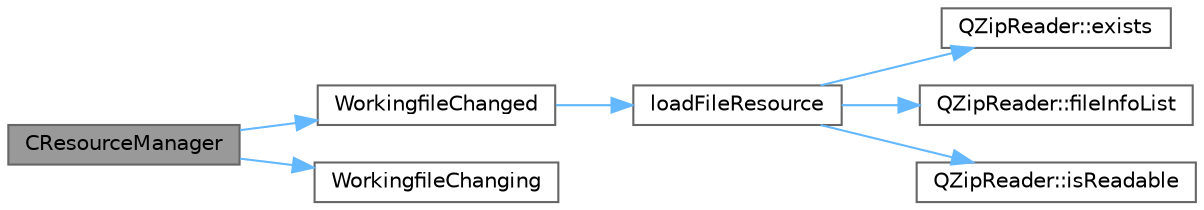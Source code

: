 digraph "CResourceManager"
{
 // LATEX_PDF_SIZE
  bgcolor="transparent";
  edge [fontname=Helvetica,fontsize=10,labelfontname=Helvetica,labelfontsize=10];
  node [fontname=Helvetica,fontsize=10,shape=box,height=0.2,width=0.4];
  rankdir="LR";
  Node1 [id="Node000001",label="CResourceManager",height=0.2,width=0.4,color="gray40", fillcolor="grey60", style="filled", fontcolor="black",tooltip="构造函数"];
  Node1 -> Node2 [id="edge1_Node000001_Node000002",color="steelblue1",style="solid",tooltip=" "];
  Node2 [id="Node000002",label="WorkingfileChanged",height=0.2,width=0.4,color="grey40", fillcolor="white", style="filled",URL="$class_c_resource_manager.html#adad0e8429435dfeac6a3c15162fdbeb8",tooltip="处理文件变化完成"];
  Node2 -> Node3 [id="edge2_Node000002_Node000003",color="steelblue1",style="solid",tooltip=" "];
  Node3 [id="Node000003",label="loadFileResource",height=0.2,width=0.4,color="grey40", fillcolor="white", style="filled",URL="$class_c_resource_manager.html#a67add8a4e5c036fcd1bb19028746c150",tooltip="加载文件资源"];
  Node3 -> Node4 [id="edge3_Node000003_Node000004",color="steelblue1",style="solid",tooltip=" "];
  Node4 [id="Node000004",label="QZipReader::exists",height=0.2,width=0.4,color="grey40", fillcolor="white", style="filled",URL="$class_q_zip_reader.html#aa7d8623150e6d43ab4bf7493aa8cbc1a",tooltip="Returns true if the file exists; otherwise returns false."];
  Node3 -> Node5 [id="edge4_Node000003_Node000005",color="steelblue1",style="solid",tooltip=" "];
  Node5 [id="Node000005",label="QZipReader::fileInfoList",height=0.2,width=0.4,color="grey40", fillcolor="white", style="filled",URL="$class_q_zip_reader.html#a7dec3ba8663180feee8a71df9ca9d68c",tooltip="Returns the list of files the archive contains."];
  Node3 -> Node6 [id="edge5_Node000003_Node000006",color="steelblue1",style="solid",tooltip=" "];
  Node6 [id="Node000006",label="QZipReader::isReadable",height=0.2,width=0.4,color="grey40", fillcolor="white", style="filled",URL="$class_q_zip_reader.html#ad8d5f051609fd46406407e5fc33eb3ce",tooltip="Returns true if the user can read the file; otherwise returns false."];
  Node1 -> Node7 [id="edge6_Node000001_Node000007",color="steelblue1",style="solid",tooltip=" "];
  Node7 [id="Node000007",label="WorkingfileChanging",height=0.2,width=0.4,color="grey40", fillcolor="white", style="filled",URL="$class_c_resource_manager.html#a16fff62957b93588b6e688a11a683c56",tooltip="处理文件变化信号"];
}
